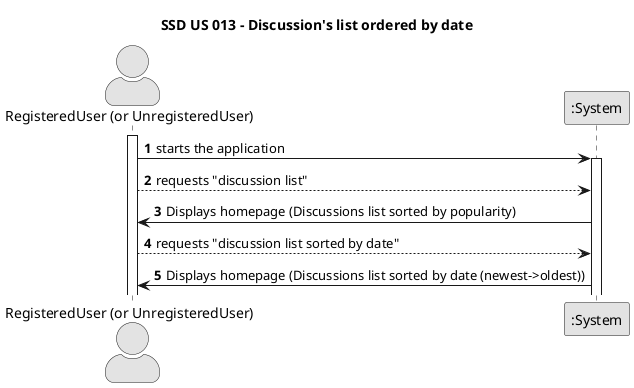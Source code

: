 @startuml
skinparam monochrome true
skinparam packageStyle rectangle
skinparam shadowing false
skinparam actorStyle awesome

title SSD US 013 - Discussion's list ordered by date

autonumber

actor "RegisteredUser (or UnregisteredUser)" as User
participant ":System" as System

activate User

  User -> System: starts the application
  activate System

    User --> System: requests "discussion list"
  System -> User: Displays homepage (Discussions list sorted by popularity)

  User --> System: requests "discussion list sorted by date"
  System -> User: Displays homepage (Discussions list sorted by date (newest->oldest))

@enduml
